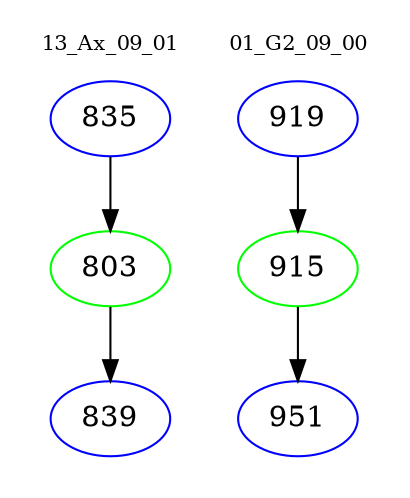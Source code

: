 digraph{
subgraph cluster_0 {
color = white
label = "13_Ax_09_01";
fontsize=10;
T0_835 [label="835", color="blue"]
T0_835 -> T0_803 [color="black"]
T0_803 [label="803", color="green"]
T0_803 -> T0_839 [color="black"]
T0_839 [label="839", color="blue"]
}
subgraph cluster_1 {
color = white
label = "01_G2_09_00";
fontsize=10;
T1_919 [label="919", color="blue"]
T1_919 -> T1_915 [color="black"]
T1_915 [label="915", color="green"]
T1_915 -> T1_951 [color="black"]
T1_951 [label="951", color="blue"]
}
}
